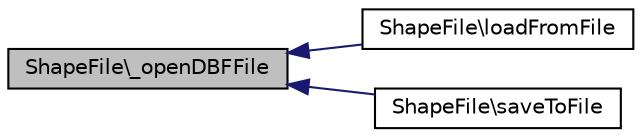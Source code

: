 digraph G
{
  edge [fontname="Helvetica",fontsize="10",labelfontname="Helvetica",labelfontsize="10"];
  node [fontname="Helvetica",fontsize="10",shape=record];
  rankdir="LR";
  Node1 [label="ShapeFile\\_openDBFFile",height=0.2,width=0.4,color="black", fillcolor="grey75", style="filled" fontcolor="black"];
  Node1 -> Node2 [dir="back",color="midnightblue",fontsize="10",style="solid",fontname="Helvetica"];
  Node2 [label="ShapeFile\\loadFromFile",height=0.2,width=0.4,color="black", fillcolor="white", style="filled",URL="$classShapeFile.html#a1f1bf873c7dd1b55f892b5f9415b9398"];
  Node1 -> Node3 [dir="back",color="midnightblue",fontsize="10",style="solid",fontname="Helvetica"];
  Node3 [label="ShapeFile\\saveToFile",height=0.2,width=0.4,color="black", fillcolor="white", style="filled",URL="$classShapeFile.html#ab19e51138790c4375185ba55e0d45e92"];
}
